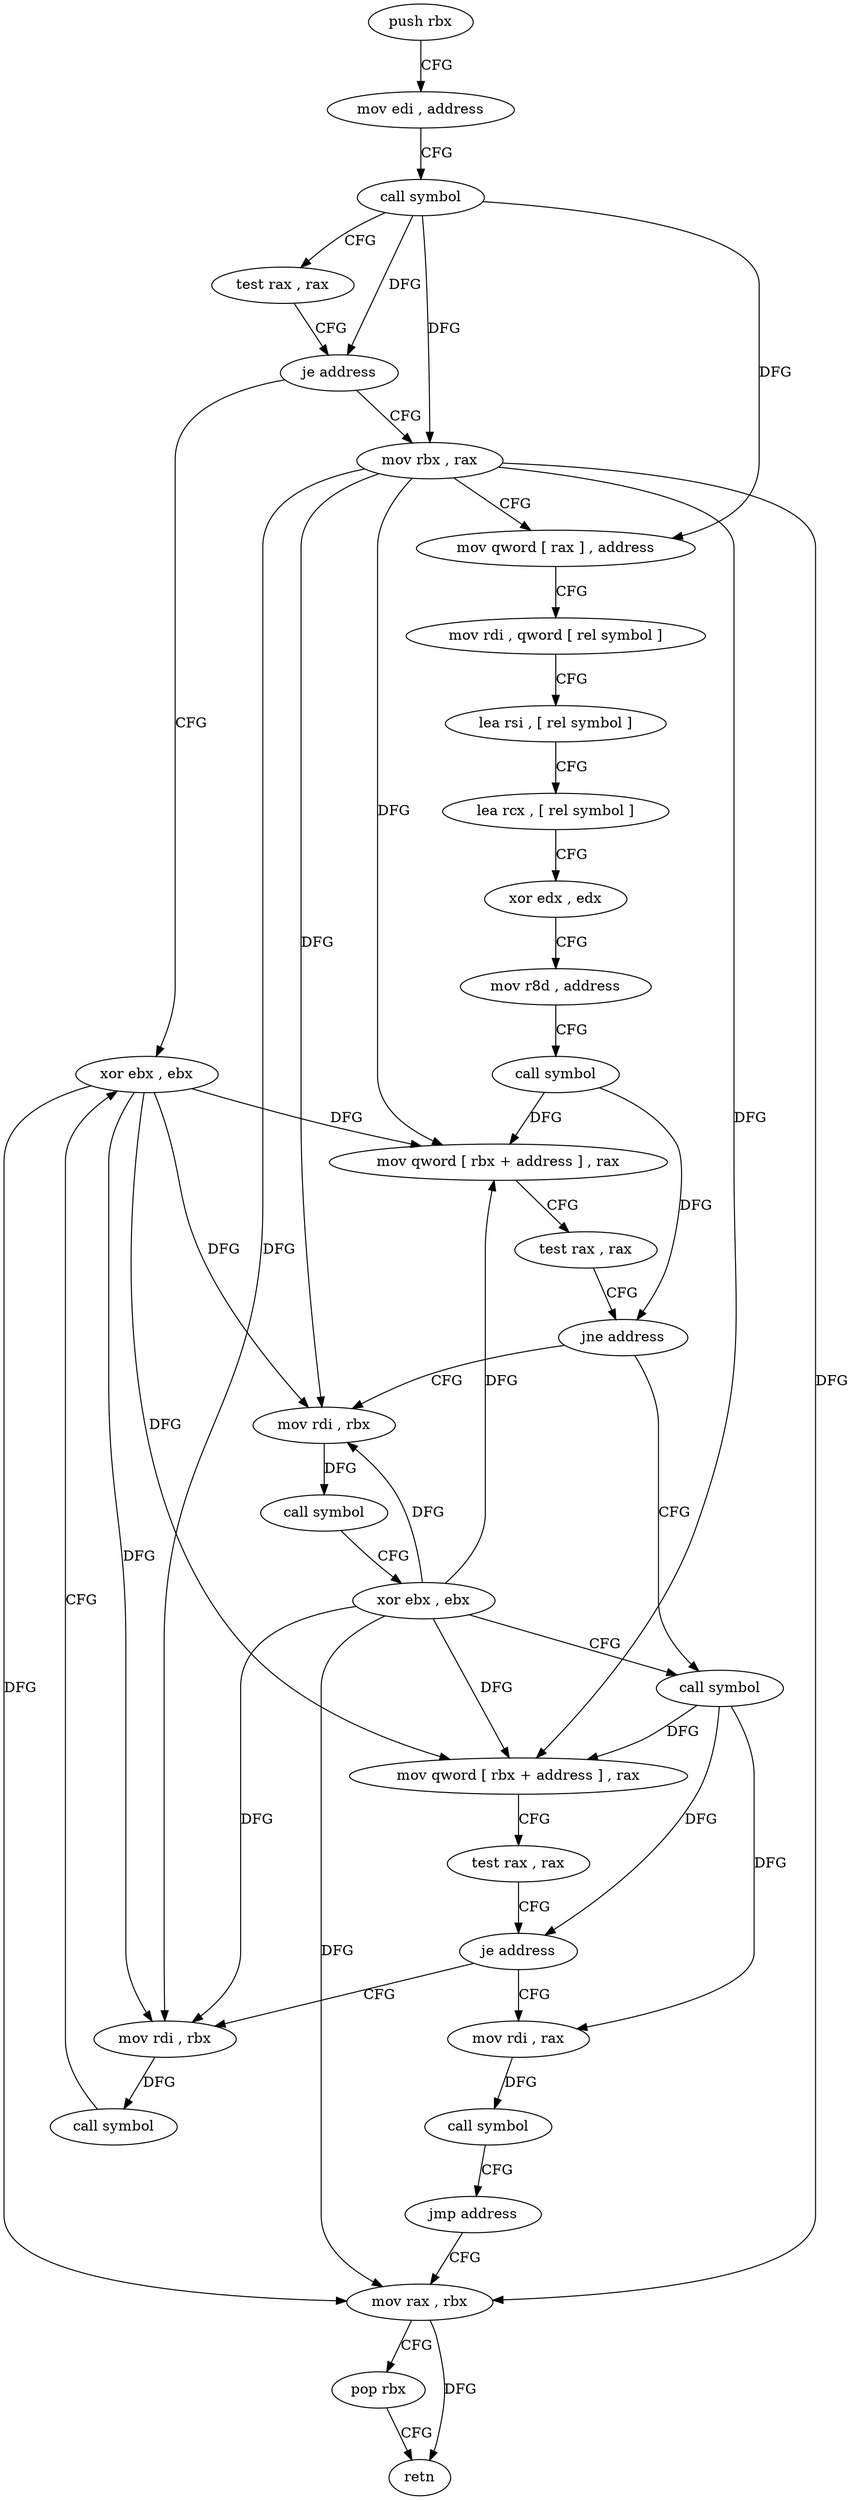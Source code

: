 digraph "func" {
"92304" [label = "push rbx" ]
"92305" [label = "mov edi , address" ]
"92310" [label = "call symbol" ]
"92315" [label = "test rax , rax" ]
"92318" [label = "je address" ]
"92415" [label = "xor ebx , ebx" ]
"92320" [label = "mov rbx , rax" ]
"92417" [label = "mov rax , rbx" ]
"92323" [label = "mov qword [ rax ] , address" ]
"92330" [label = "mov rdi , qword [ rel symbol ]" ]
"92337" [label = "lea rsi , [ rel symbol ]" ]
"92344" [label = "lea rcx , [ rel symbol ]" ]
"92351" [label = "xor edx , edx" ]
"92353" [label = "mov r8d , address" ]
"92359" [label = "call symbol" ]
"92364" [label = "mov qword [ rbx + address ] , rax" ]
"92368" [label = "test rax , rax" ]
"92371" [label = "jne address" ]
"92383" [label = "call symbol" ]
"92373" [label = "mov rdi , rbx" ]
"92388" [label = "mov qword [ rbx + address ] , rax" ]
"92392" [label = "test rax , rax" ]
"92395" [label = "je address" ]
"92407" [label = "mov rdi , rbx" ]
"92397" [label = "mov rdi , rax" ]
"92376" [label = "call symbol" ]
"92381" [label = "xor ebx , ebx" ]
"92410" [label = "call symbol" ]
"92400" [label = "call symbol" ]
"92405" [label = "jmp address" ]
"92420" [label = "pop rbx" ]
"92421" [label = "retn" ]
"92304" -> "92305" [ label = "CFG" ]
"92305" -> "92310" [ label = "CFG" ]
"92310" -> "92315" [ label = "CFG" ]
"92310" -> "92318" [ label = "DFG" ]
"92310" -> "92320" [ label = "DFG" ]
"92310" -> "92323" [ label = "DFG" ]
"92315" -> "92318" [ label = "CFG" ]
"92318" -> "92415" [ label = "CFG" ]
"92318" -> "92320" [ label = "CFG" ]
"92415" -> "92417" [ label = "DFG" ]
"92415" -> "92364" [ label = "DFG" ]
"92415" -> "92388" [ label = "DFG" ]
"92415" -> "92373" [ label = "DFG" ]
"92415" -> "92407" [ label = "DFG" ]
"92320" -> "92323" [ label = "CFG" ]
"92320" -> "92364" [ label = "DFG" ]
"92320" -> "92417" [ label = "DFG" ]
"92320" -> "92388" [ label = "DFG" ]
"92320" -> "92373" [ label = "DFG" ]
"92320" -> "92407" [ label = "DFG" ]
"92417" -> "92420" [ label = "CFG" ]
"92417" -> "92421" [ label = "DFG" ]
"92323" -> "92330" [ label = "CFG" ]
"92330" -> "92337" [ label = "CFG" ]
"92337" -> "92344" [ label = "CFG" ]
"92344" -> "92351" [ label = "CFG" ]
"92351" -> "92353" [ label = "CFG" ]
"92353" -> "92359" [ label = "CFG" ]
"92359" -> "92364" [ label = "DFG" ]
"92359" -> "92371" [ label = "DFG" ]
"92364" -> "92368" [ label = "CFG" ]
"92368" -> "92371" [ label = "CFG" ]
"92371" -> "92383" [ label = "CFG" ]
"92371" -> "92373" [ label = "CFG" ]
"92383" -> "92388" [ label = "DFG" ]
"92383" -> "92395" [ label = "DFG" ]
"92383" -> "92397" [ label = "DFG" ]
"92373" -> "92376" [ label = "DFG" ]
"92388" -> "92392" [ label = "CFG" ]
"92392" -> "92395" [ label = "CFG" ]
"92395" -> "92407" [ label = "CFG" ]
"92395" -> "92397" [ label = "CFG" ]
"92407" -> "92410" [ label = "DFG" ]
"92397" -> "92400" [ label = "DFG" ]
"92376" -> "92381" [ label = "CFG" ]
"92381" -> "92383" [ label = "CFG" ]
"92381" -> "92417" [ label = "DFG" ]
"92381" -> "92373" [ label = "DFG" ]
"92381" -> "92364" [ label = "DFG" ]
"92381" -> "92388" [ label = "DFG" ]
"92381" -> "92407" [ label = "DFG" ]
"92410" -> "92415" [ label = "CFG" ]
"92400" -> "92405" [ label = "CFG" ]
"92405" -> "92417" [ label = "CFG" ]
"92420" -> "92421" [ label = "CFG" ]
}
